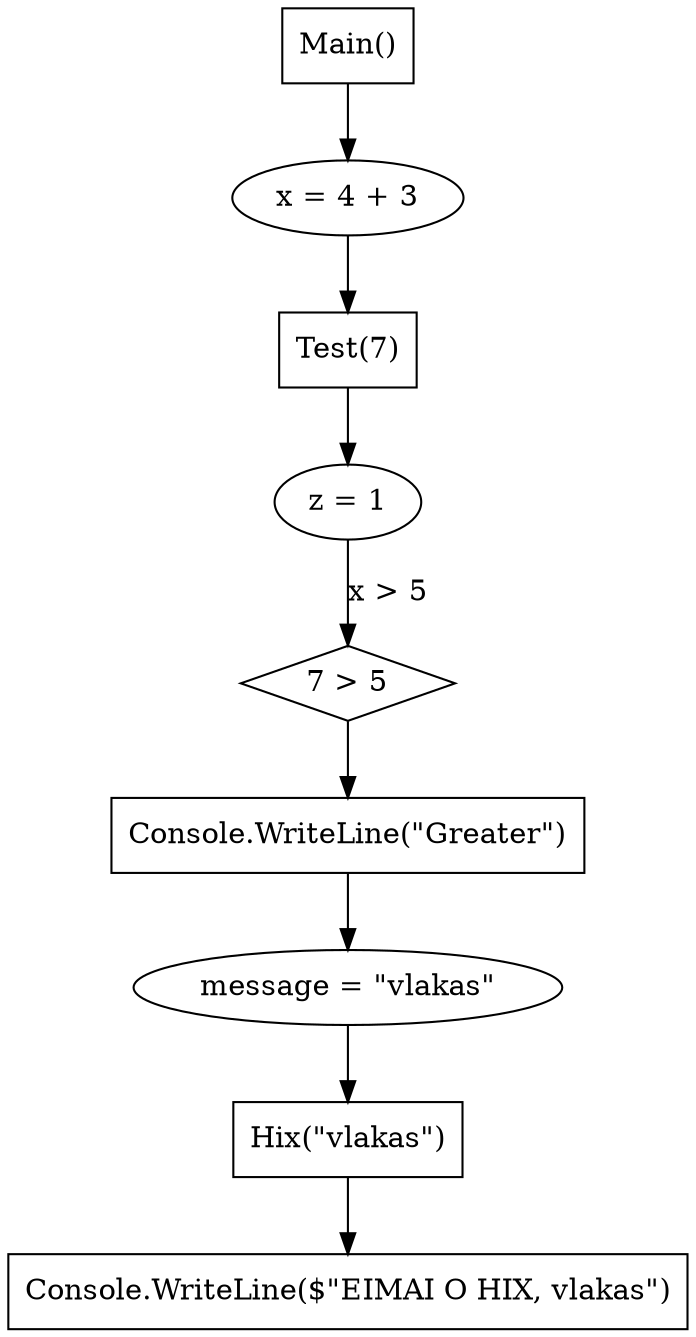 digraph Flowchart {
    Node0 [shape=box, label="Main()"];
    Node1 [shape=ellipse, label="x = 4 + 3"];
    Node0 -> Node1;
    Node2 [shape=box, label="Test(7)"];
    Node1 -> Node2;
    Node3 [shape=ellipse, label="z = 1"];
    Node2 -> Node3;
    Node3 -> Node4 [label="x > 5"];
    Node4 [shape=diamond, label="7 > 5"];
    Node5 [shape=box, label="Console.WriteLine(\"Greater\")"];
    Node4 -> Node5;
    Node6 [shape=ellipse, label="message = \"vlakas\""];
    Node5 -> Node6;
    Node7 [shape=box, label="Hix(\"vlakas\")"];
    Node6 -> Node7;
    Node8 [shape=box, label="Console.WriteLine($\"EIMAI O HIX, vlakas\")"];
    Node7 -> Node8;
}
